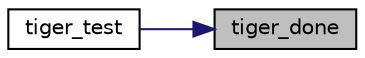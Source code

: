 digraph "tiger_done"
{
 // LATEX_PDF_SIZE
  edge [fontname="Helvetica",fontsize="10",labelfontname="Helvetica",labelfontsize="10"];
  node [fontname="Helvetica",fontsize="10",shape=record];
  rankdir="RL";
  Node27 [label="tiger_done",height=0.2,width=0.4,color="black", fillcolor="grey75", style="filled", fontcolor="black",tooltip="Terminate the hash to get the digest."];
  Node27 -> Node28 [dir="back",color="midnightblue",fontsize="10",style="solid",fontname="Helvetica"];
  Node28 [label="tiger_test",height=0.2,width=0.4,color="black", fillcolor="white", style="filled",URL="$tiger_8c.html#a0c726827797846b3a94b64983f1b3dad",tooltip="Self-test the hash."];
}
